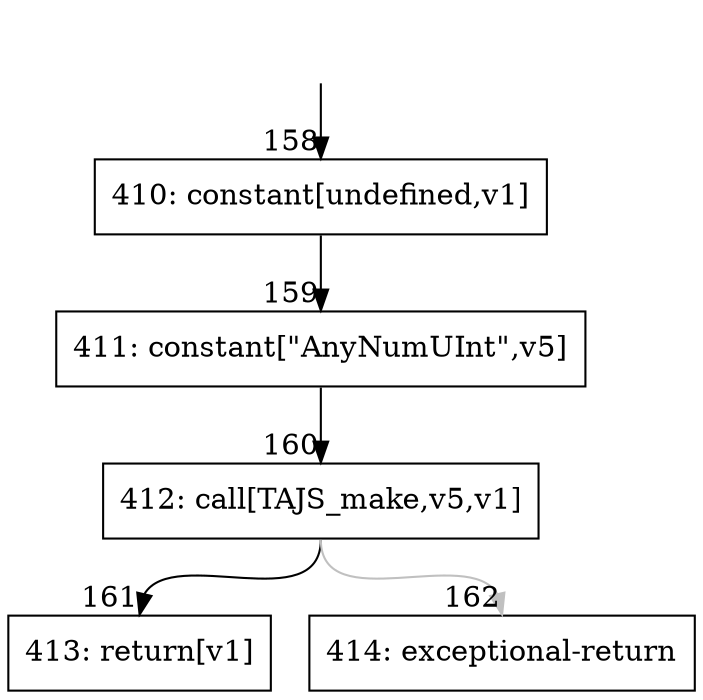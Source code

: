 digraph {
rankdir="TD"
BB_entry10[shape=none,label=""];
BB_entry10 -> BB158 [tailport=s, headport=n, headlabel="    158"]
BB158 [shape=record label="{410: constant[undefined,v1]}" ] 
BB158 -> BB159 [tailport=s, headport=n, headlabel="      159"]
BB159 [shape=record label="{411: constant[\"AnyNumUInt\",v5]}" ] 
BB159 -> BB160 [tailport=s, headport=n, headlabel="      160"]
BB160 [shape=record label="{412: call[TAJS_make,v5,v1]}" ] 
BB160 -> BB161 [tailport=s, headport=n, headlabel="      161"]
BB160 -> BB162 [tailport=s, headport=n, color=gray, headlabel="      162"]
BB161 [shape=record label="{413: return[v1]}" ] 
BB162 [shape=record label="{414: exceptional-return}" ] 
}
